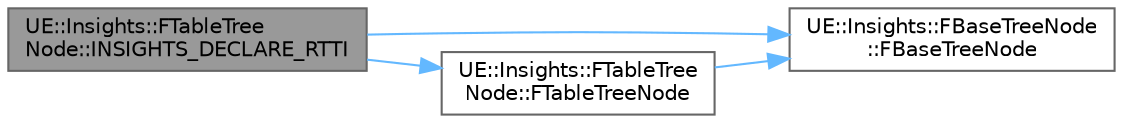 digraph "UE::Insights::FTableTreeNode::INSIGHTS_DECLARE_RTTI"
{
 // INTERACTIVE_SVG=YES
 // LATEX_PDF_SIZE
  bgcolor="transparent";
  edge [fontname=Helvetica,fontsize=10,labelfontname=Helvetica,labelfontsize=10];
  node [fontname=Helvetica,fontsize=10,shape=box,height=0.2,width=0.4];
  rankdir="LR";
  Node1 [id="Node000001",label="UE::Insights::FTableTree\lNode::INSIGHTS_DECLARE_RTTI",height=0.2,width=0.4,color="gray40", fillcolor="grey60", style="filled", fontcolor="black",tooltip="Initialization constructor for a table record node."];
  Node1 -> Node2 [id="edge1_Node000001_Node000002",color="steelblue1",style="solid",tooltip=" "];
  Node2 [id="Node000002",label="UE::Insights::FBaseTreeNode\l::FBaseTreeNode",height=0.2,width=0.4,color="grey40", fillcolor="white", style="filled",URL="$d7/d9f/classUE_1_1Insights_1_1FBaseTreeNode.html#a527520873073dfb9be65cc318c160d95",tooltip="Initialization constructor for the node."];
  Node1 -> Node3 [id="edge2_Node000001_Node000003",color="steelblue1",style="solid",tooltip=" "];
  Node3 [id="Node000003",label="UE::Insights::FTableTree\lNode::FTableTreeNode",height=0.2,width=0.4,color="grey40", fillcolor="white", style="filled",URL="$d0/db2/classUE_1_1Insights_1_1FTableTreeNode.html#a423376efe64d48b6ef1859a4c8a327c6",tooltip="Initialization constructor for a group node."];
  Node3 -> Node2 [id="edge3_Node000003_Node000002",color="steelblue1",style="solid",tooltip=" "];
}
